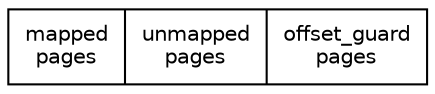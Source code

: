 digraph {
        node [
              shape=record,
              fontsize=10,
              fontname="Vera Sans, DejaVu Sans, Liberation Sans, Arial, Helvetica, sans"
        ]
        "static" [label="mapped\npages|unmapped\npages|offset_guard\npages"]
}
